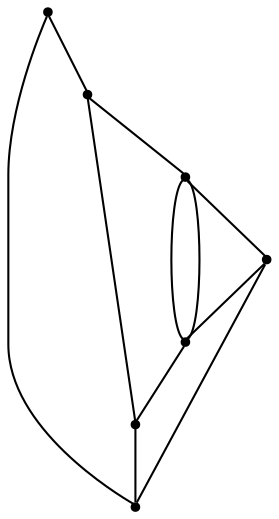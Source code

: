 graph {
  node [shape=point,comment="{\"directed\":false,\"doi\":\"10.1007/978-3-319-73915-1_17\",\"figure\":\"2 (2)\"}"]

  v0 [pos="651.0995976686839,1378.2319213426415"]
  v1 [pos="487.99544139894937,1378.2319213426415"]
  v2 [pos="596.7325815400775,1378.2319213426415"]
  v3 [pos="542.3624813732126,1378.2319213426415"]
  v4 [pos="433.63053958523125,1378.2319213426415"]
  v5 [pos="379.26043146981414,1378.2319213426415"]
  v6 [pos="324.8944566015474,1378.2319213426415"]

  v0 -- v1 [id="-1",pos="651.0995976686839,1378.2319213426415 647.7240224122952,1418.225239326371 616.1189891059947,1449.8340184886101 576.2917826261023,1453.1511312323335 531.2554447626064,1456.9017844945304 491.69499169495674,1423.4343386624482 487.99544139894937,1378.2319213426415"]
  v5 -- v4 [id="-3",pos="379.26043146981414,1378.2319213426415 433.63053958523125,1378.2319213426415 433.63053958523125,1378.2319213426415 433.63053958523125,1378.2319213426415"]
  v4 -- v1 [id="-4",pos="433.63053958523125,1378.2319213426415 487.99544139894937,1378.2319213426415 487.99544139894937,1378.2319213426415 487.99544139894937,1378.2319213426415"]
  v1 -- v3 [id="-5",pos="487.99544139894937,1378.2319213426415 542.3624813732126,1378.2319213426415 542.3624813732126,1378.2319213426415 542.3624813732126,1378.2319213426415"]
  v3 -- v2 [id="-6",pos="542.3624813732126,1378.2319213426415 596.7325815400775,1378.2319213426415 596.7325815400775,1378.2319213426415 596.7325815400775,1378.2319213426415"]
  v2 -- v0 [id="-7",pos="596.7325815400775,1378.2319213426415 651.0995976686839,1378.2319213426415 651.0995976686839,1378.2319213426415 651.0995976686839,1378.2319213426415"]
  v6 -- v2 [id="-9",pos="324.8944566015474,1378.2319213426415 331.1027289467813,1453.4637280626087 397.0215667706863,1509.2468740582688 472.0876938630613,1502.9876884619866 538.4732706728689,1497.4577259026448 591.1483261833697,1444.7790555879656 596.7325815400775,1378.2319213426415"]
  v5 -- v3 [id="-10",pos="379.26043146981414,1378.2319213426415 382.96102302616134,1423.4343386624482 422.5173110524519,1456.9017844945304 467.5578139573069,1453.1511312323335 507.38502043719933,1449.8340184886101 538.9941869906502,1418.225239326371 542.3624813732126,1378.2319213426415"]
  v4 -- v1 [id="-11",pos="433.63053958523125,1378.2319213426415 434.8276153940509,1393.4132156552769 448.01302354000853,1404.5648341485046 463.0279340515525,1403.3147011779567 476.3008716544713,1402.2103110745757 486.84004779793065,1391.6712958894993 487.99544139894937,1378.2319213426415"]
  v4 -- v0 [id="-13",pos="433.63053958523125,1378.2319213426415 438.5823524880679,1438.4490333625283 491.31994720737447,1483.0763640808277 551.3753606237735,1478.0715082392267 604.4838347893032,1473.645808607989 646.6238791977038,1431.506280653663 651.0995976686839,1378.2319213426415"]
  v6 -- v5 [id="-14",pos="324.8944566015474,1378.2319213426415 379.26043146981414,1378.2319213426415 379.26043146981414,1378.2319213426415 379.26043146981414,1378.2319213426415"]
}